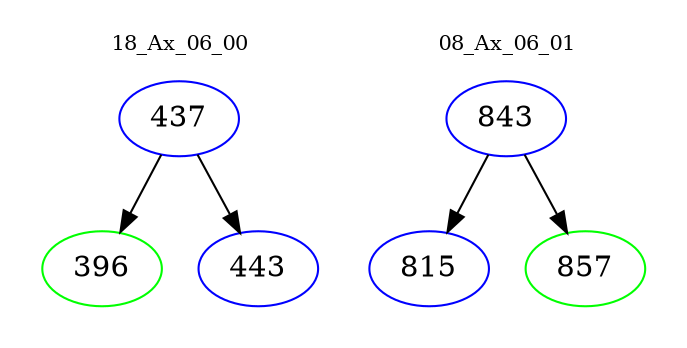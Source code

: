 digraph{
subgraph cluster_0 {
color = white
label = "18_Ax_06_00";
fontsize=10;
T0_437 [label="437", color="blue"]
T0_437 -> T0_396 [color="black"]
T0_396 [label="396", color="green"]
T0_437 -> T0_443 [color="black"]
T0_443 [label="443", color="blue"]
}
subgraph cluster_1 {
color = white
label = "08_Ax_06_01";
fontsize=10;
T1_843 [label="843", color="blue"]
T1_843 -> T1_815 [color="black"]
T1_815 [label="815", color="blue"]
T1_843 -> T1_857 [color="black"]
T1_857 [label="857", color="green"]
}
}
